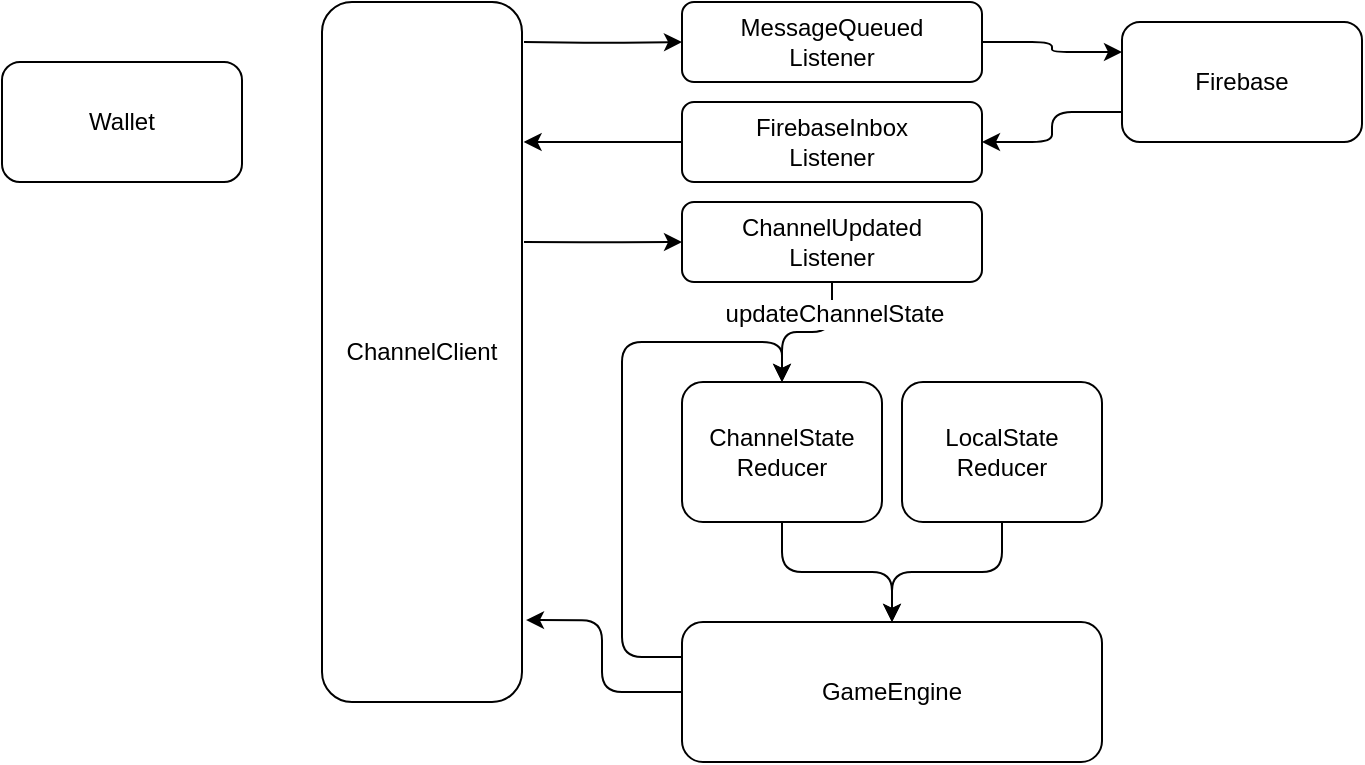 <mxfile version="12.1.7" type="device" pages="1"><diagram id="ejtbb8kgUsBX2T2SaXLe" name="Page-1"><mxGraphModel dx="946" dy="680" grid="1" gridSize="10" guides="1" tooltips="1" connect="1" arrows="1" fold="1" page="1" pageScale="1" pageWidth="1100" pageHeight="850" math="0" shadow="0"><root><mxCell id="0"/><mxCell id="1" parent="0"/><mxCell id="cVS_bZT6_ws4j8okMAP9-1" value="Wallet" style="rounded=1;whiteSpace=wrap;html=1;" vertex="1" parent="1"><mxGeometry x="80" y="180" width="120" height="60" as="geometry"/></mxCell><mxCell id="cVS_bZT6_ws4j8okMAP9-19" style="edgeStyle=orthogonalEdgeStyle;rounded=1;orthogonalLoop=1;jettySize=auto;html=1;entryX=0;entryY=0.5;entryDx=0;entryDy=0;" edge="1" parent="1" target="cVS_bZT6_ws4j8okMAP9-5"><mxGeometry relative="1" as="geometry"><mxPoint x="341" y="170" as="sourcePoint"/></mxGeometry></mxCell><mxCell id="cVS_bZT6_ws4j8okMAP9-21" style="edgeStyle=orthogonalEdgeStyle;rounded=1;orthogonalLoop=1;jettySize=auto;html=1;exitX=1.01;exitY=0.343;exitDx=0;exitDy=0;entryX=0;entryY=0.5;entryDx=0;entryDy=0;exitPerimeter=0;" edge="1" parent="1" source="cVS_bZT6_ws4j8okMAP9-2" target="cVS_bZT6_ws4j8okMAP9-4"><mxGeometry relative="1" as="geometry"/></mxCell><mxCell id="cVS_bZT6_ws4j8okMAP9-2" value="ChannelClient" style="rounded=1;whiteSpace=wrap;html=1;" vertex="1" parent="1"><mxGeometry x="240" y="150" width="100" height="350" as="geometry"/></mxCell><mxCell id="cVS_bZT6_ws4j8okMAP9-13" style="edgeStyle=orthogonalEdgeStyle;rounded=1;orthogonalLoop=1;jettySize=auto;html=1;exitX=0.5;exitY=1;exitDx=0;exitDy=0;entryX=0.5;entryY=0;entryDx=0;entryDy=0;" edge="1" parent="1" source="cVS_bZT6_ws4j8okMAP9-4" target="cVS_bZT6_ws4j8okMAP9-11"><mxGeometry relative="1" as="geometry"/></mxCell><mxCell id="cVS_bZT6_ws4j8okMAP9-14" value="updateChannelState" style="text;html=1;resizable=0;points=[];align=center;verticalAlign=middle;labelBackgroundColor=#ffffff;" vertex="1" connectable="0" parent="cVS_bZT6_ws4j8okMAP9-13"><mxGeometry x="-0.573" y="1" relative="1" as="geometry"><mxPoint as="offset"/></mxGeometry></mxCell><mxCell id="cVS_bZT6_ws4j8okMAP9-4" value="ChannelUpdated&lt;br&gt;Listener" style="rounded=1;whiteSpace=wrap;html=1;" vertex="1" parent="1"><mxGeometry x="420" y="250" width="150" height="40" as="geometry"/></mxCell><mxCell id="cVS_bZT6_ws4j8okMAP9-6" style="edgeStyle=orthogonalEdgeStyle;rounded=1;orthogonalLoop=1;jettySize=auto;html=1;exitX=1;exitY=0.5;exitDx=0;exitDy=0;entryX=0;entryY=0.25;entryDx=0;entryDy=0;" edge="1" parent="1" source="cVS_bZT6_ws4j8okMAP9-5" target="cVS_bZT6_ws4j8okMAP9-9"><mxGeometry relative="1" as="geometry"><mxPoint x="620" y="170" as="targetPoint"/></mxGeometry></mxCell><mxCell id="cVS_bZT6_ws4j8okMAP9-5" value="MessageQueued&lt;br&gt;Listener" style="rounded=1;whiteSpace=wrap;html=1;" vertex="1" parent="1"><mxGeometry x="420" y="150" width="150" height="40" as="geometry"/></mxCell><mxCell id="cVS_bZT6_ws4j8okMAP9-20" style="edgeStyle=orthogonalEdgeStyle;rounded=1;orthogonalLoop=1;jettySize=auto;html=1;exitX=0;exitY=0.5;exitDx=0;exitDy=0;entryX=1.008;entryY=0.2;entryDx=0;entryDy=0;entryPerimeter=0;" edge="1" parent="1" source="cVS_bZT6_ws4j8okMAP9-8" target="cVS_bZT6_ws4j8okMAP9-2"><mxGeometry relative="1" as="geometry"/></mxCell><mxCell id="cVS_bZT6_ws4j8okMAP9-8" value="FirebaseInbox&lt;br&gt;Listener" style="rounded=1;whiteSpace=wrap;html=1;" vertex="1" parent="1"><mxGeometry x="420" y="200" width="150" height="40" as="geometry"/></mxCell><mxCell id="cVS_bZT6_ws4j8okMAP9-10" style="edgeStyle=orthogonalEdgeStyle;rounded=1;orthogonalLoop=1;jettySize=auto;html=1;exitX=0;exitY=0.75;exitDx=0;exitDy=0;entryX=1;entryY=0.5;entryDx=0;entryDy=0;" edge="1" parent="1" source="cVS_bZT6_ws4j8okMAP9-9" target="cVS_bZT6_ws4j8okMAP9-8"><mxGeometry relative="1" as="geometry"/></mxCell><mxCell id="cVS_bZT6_ws4j8okMAP9-9" value="Firebase" style="rounded=1;whiteSpace=wrap;html=1;" vertex="1" parent="1"><mxGeometry x="640" y="160" width="120" height="60" as="geometry"/></mxCell><mxCell id="cVS_bZT6_ws4j8okMAP9-17" style="edgeStyle=orthogonalEdgeStyle;rounded=1;orthogonalLoop=1;jettySize=auto;html=1;exitX=0.5;exitY=1;exitDx=0;exitDy=0;entryX=0.5;entryY=0;entryDx=0;entryDy=0;" edge="1" parent="1" source="cVS_bZT6_ws4j8okMAP9-11" target="cVS_bZT6_ws4j8okMAP9-15"><mxGeometry relative="1" as="geometry"/></mxCell><mxCell id="cVS_bZT6_ws4j8okMAP9-11" value="ChannelState&lt;br&gt;Reducer" style="rounded=1;whiteSpace=wrap;html=1;" vertex="1" parent="1"><mxGeometry x="420" y="340" width="100" height="70" as="geometry"/></mxCell><mxCell id="cVS_bZT6_ws4j8okMAP9-18" style="edgeStyle=orthogonalEdgeStyle;rounded=1;orthogonalLoop=1;jettySize=auto;html=1;exitX=0.5;exitY=1;exitDx=0;exitDy=0;entryX=0.5;entryY=0;entryDx=0;entryDy=0;" edge="1" parent="1" source="cVS_bZT6_ws4j8okMAP9-12" target="cVS_bZT6_ws4j8okMAP9-15"><mxGeometry relative="1" as="geometry"/></mxCell><mxCell id="cVS_bZT6_ws4j8okMAP9-12" value="LocalState&lt;br&gt;Reducer" style="rounded=1;whiteSpace=wrap;html=1;" vertex="1" parent="1"><mxGeometry x="530" y="340" width="100" height="70" as="geometry"/></mxCell><mxCell id="cVS_bZT6_ws4j8okMAP9-16" style="edgeStyle=orthogonalEdgeStyle;rounded=1;orthogonalLoop=1;jettySize=auto;html=1;exitX=0;exitY=0.25;exitDx=0;exitDy=0;entryX=0.5;entryY=0;entryDx=0;entryDy=0;" edge="1" parent="1" source="cVS_bZT6_ws4j8okMAP9-15" target="cVS_bZT6_ws4j8okMAP9-11"><mxGeometry relative="1" as="geometry"><Array as="points"><mxPoint x="390" y="478"/><mxPoint x="390" y="320"/><mxPoint x="470" y="320"/></Array></mxGeometry></mxCell><mxCell id="cVS_bZT6_ws4j8okMAP9-22" style="edgeStyle=orthogonalEdgeStyle;rounded=1;orthogonalLoop=1;jettySize=auto;html=1;exitX=0;exitY=0.5;exitDx=0;exitDy=0;entryX=1.02;entryY=0.883;entryDx=0;entryDy=0;entryPerimeter=0;" edge="1" parent="1" source="cVS_bZT6_ws4j8okMAP9-15" target="cVS_bZT6_ws4j8okMAP9-2"><mxGeometry relative="1" as="geometry"/></mxCell><mxCell id="cVS_bZT6_ws4j8okMAP9-15" value="GameEngine" style="rounded=1;whiteSpace=wrap;html=1;" vertex="1" parent="1"><mxGeometry x="420" y="460" width="210" height="70" as="geometry"/></mxCell></root></mxGraphModel></diagram></mxfile>